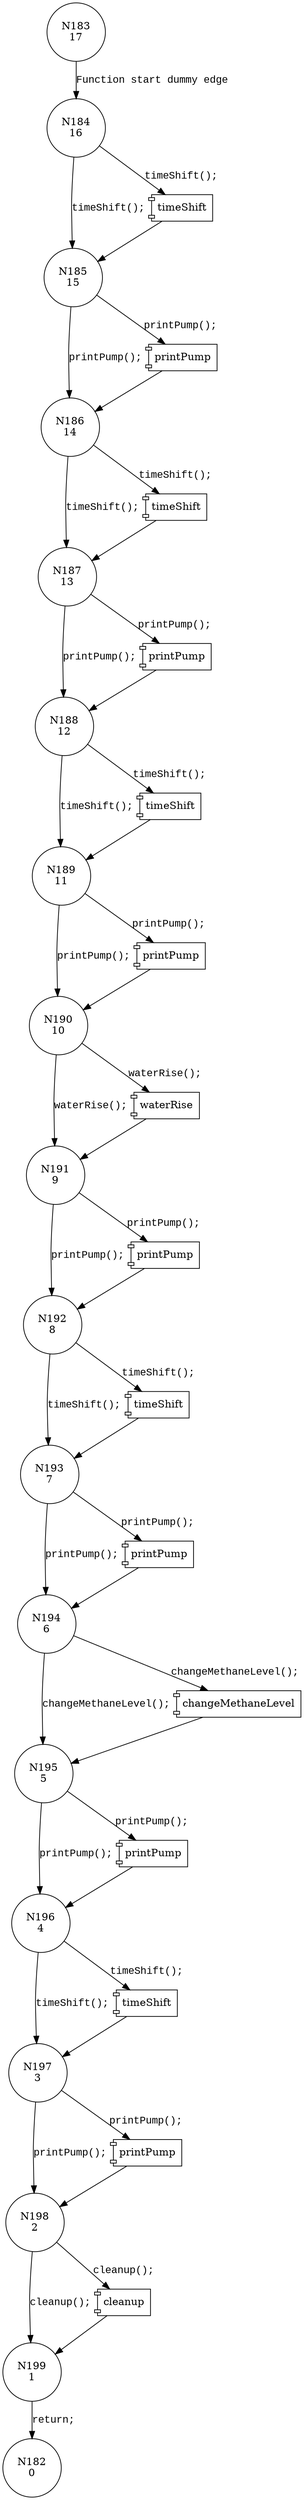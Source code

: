 digraph Specification2 {
183 [shape="circle" label="N183\n17"]
184 [shape="circle" label="N184\n16"]
185 [shape="circle" label="N185\n15"]
186 [shape="circle" label="N186\n14"]
187 [shape="circle" label="N187\n13"]
188 [shape="circle" label="N188\n12"]
189 [shape="circle" label="N189\n11"]
190 [shape="circle" label="N190\n10"]
191 [shape="circle" label="N191\n9"]
192 [shape="circle" label="N192\n8"]
193 [shape="circle" label="N193\n7"]
194 [shape="circle" label="N194\n6"]
195 [shape="circle" label="N195\n5"]
196 [shape="circle" label="N196\n4"]
197 [shape="circle" label="N197\n3"]
198 [shape="circle" label="N198\n2"]
199 [shape="circle" label="N199\n1"]
182 [shape="circle" label="N182\n0"]
183 -> 184 [label="Function start dummy edge" fontname="Courier New"]
100007 [shape="component" label="timeShift"]
184 -> 100007 [label="timeShift();" fontname="Courier New"]
100007 -> 185 [label="" fontname="Courier New"]
184 -> 185 [label="timeShift();" fontname="Courier New"]
100008 [shape="component" label="printPump"]
185 -> 100008 [label="printPump();" fontname="Courier New"]
100008 -> 186 [label="" fontname="Courier New"]
185 -> 186 [label="printPump();" fontname="Courier New"]
100009 [shape="component" label="timeShift"]
186 -> 100009 [label="timeShift();" fontname="Courier New"]
100009 -> 187 [label="" fontname="Courier New"]
186 -> 187 [label="timeShift();" fontname="Courier New"]
100010 [shape="component" label="printPump"]
187 -> 100010 [label="printPump();" fontname="Courier New"]
100010 -> 188 [label="" fontname="Courier New"]
187 -> 188 [label="printPump();" fontname="Courier New"]
100011 [shape="component" label="timeShift"]
188 -> 100011 [label="timeShift();" fontname="Courier New"]
100011 -> 189 [label="" fontname="Courier New"]
188 -> 189 [label="timeShift();" fontname="Courier New"]
100012 [shape="component" label="printPump"]
189 -> 100012 [label="printPump();" fontname="Courier New"]
100012 -> 190 [label="" fontname="Courier New"]
189 -> 190 [label="printPump();" fontname="Courier New"]
100013 [shape="component" label="waterRise"]
190 -> 100013 [label="waterRise();" fontname="Courier New"]
100013 -> 191 [label="" fontname="Courier New"]
190 -> 191 [label="waterRise();" fontname="Courier New"]
100014 [shape="component" label="printPump"]
191 -> 100014 [label="printPump();" fontname="Courier New"]
100014 -> 192 [label="" fontname="Courier New"]
191 -> 192 [label="printPump();" fontname="Courier New"]
100015 [shape="component" label="timeShift"]
192 -> 100015 [label="timeShift();" fontname="Courier New"]
100015 -> 193 [label="" fontname="Courier New"]
192 -> 193 [label="timeShift();" fontname="Courier New"]
100016 [shape="component" label="printPump"]
193 -> 100016 [label="printPump();" fontname="Courier New"]
100016 -> 194 [label="" fontname="Courier New"]
193 -> 194 [label="printPump();" fontname="Courier New"]
100017 [shape="component" label="changeMethaneLevel"]
194 -> 100017 [label="changeMethaneLevel();" fontname="Courier New"]
100017 -> 195 [label="" fontname="Courier New"]
194 -> 195 [label="changeMethaneLevel();" fontname="Courier New"]
100018 [shape="component" label="printPump"]
195 -> 100018 [label="printPump();" fontname="Courier New"]
100018 -> 196 [label="" fontname="Courier New"]
195 -> 196 [label="printPump();" fontname="Courier New"]
100019 [shape="component" label="timeShift"]
196 -> 100019 [label="timeShift();" fontname="Courier New"]
100019 -> 197 [label="" fontname="Courier New"]
196 -> 197 [label="timeShift();" fontname="Courier New"]
100020 [shape="component" label="printPump"]
197 -> 100020 [label="printPump();" fontname="Courier New"]
100020 -> 198 [label="" fontname="Courier New"]
197 -> 198 [label="printPump();" fontname="Courier New"]
100021 [shape="component" label="cleanup"]
198 -> 100021 [label="cleanup();" fontname="Courier New"]
100021 -> 199 [label="" fontname="Courier New"]
198 -> 199 [label="cleanup();" fontname="Courier New"]
199 -> 182 [label="return;" fontname="Courier New"]
}